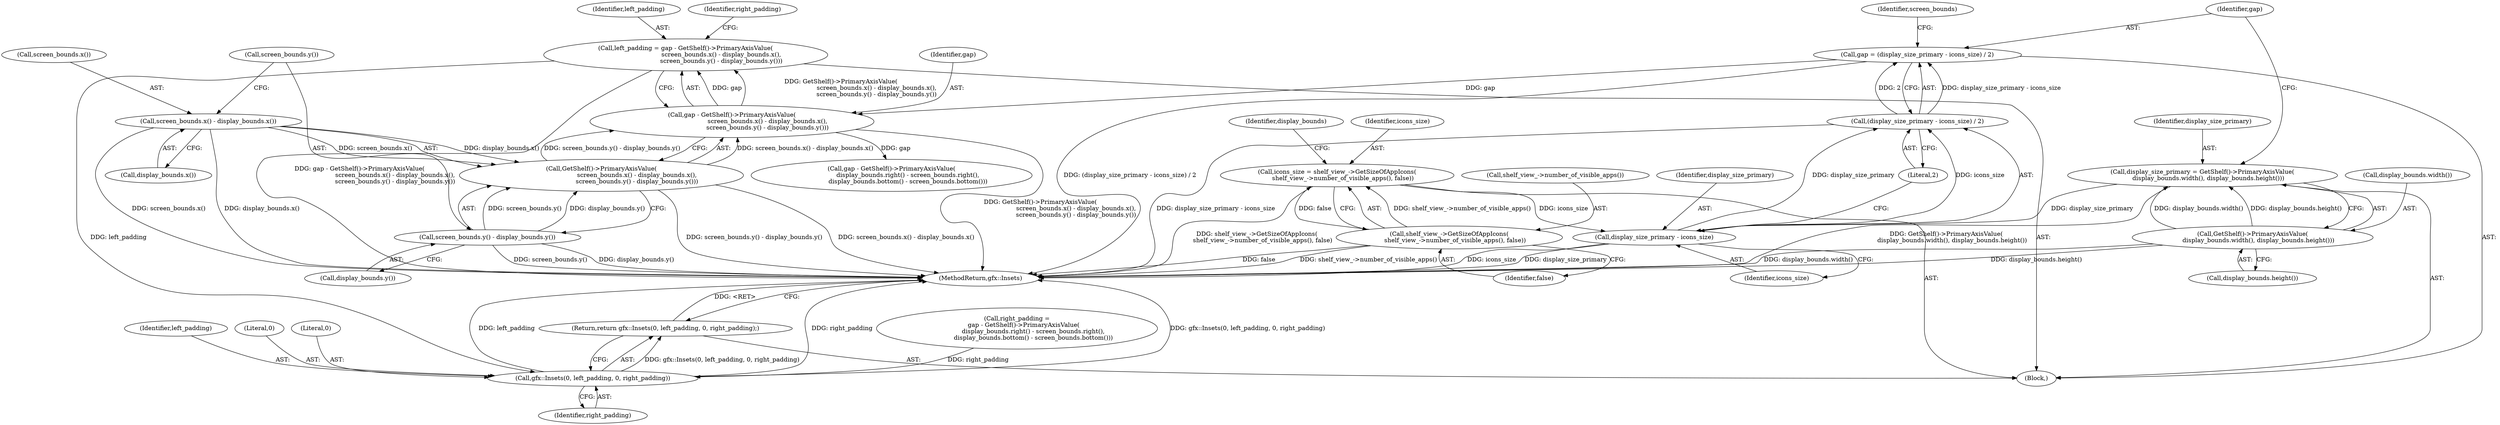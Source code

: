 digraph "1_Chrome_dfd28b1909358445e838fb0fdf3995c77a420aa8_0@integer" {
"1000132" [label="(Call,left_padding = gap - GetShelf()->PrimaryAxisValue(\n                                     screen_bounds.x() - display_bounds.x(),\n                                     screen_bounds.y() - display_bounds.y()))"];
"1000134" [label="(Call,gap - GetShelf()->PrimaryAxisValue(\n                                     screen_bounds.x() - display_bounds.x(),\n                                     screen_bounds.y() - display_bounds.y()))"];
"1000120" [label="(Call,gap = (display_size_primary - icons_size) / 2)"];
"1000122" [label="(Call,(display_size_primary - icons_size) / 2)"];
"1000123" [label="(Call,display_size_primary - icons_size)"];
"1000114" [label="(Call,display_size_primary = GetShelf()->PrimaryAxisValue(\n      display_bounds.width(), display_bounds.height()))"];
"1000116" [label="(Call,GetShelf()->PrimaryAxisValue(\n      display_bounds.width(), display_bounds.height()))"];
"1000103" [label="(Call,icons_size = shelf_view_->GetSizeOfAppIcons(\n      shelf_view_->number_of_visible_apps(), false))"];
"1000105" [label="(Call,shelf_view_->GetSizeOfAppIcons(\n      shelf_view_->number_of_visible_apps(), false))"];
"1000136" [label="(Call,GetShelf()->PrimaryAxisValue(\n                                     screen_bounds.x() - display_bounds.x(),\n                                     screen_bounds.y() - display_bounds.y()))"];
"1000137" [label="(Call,screen_bounds.x() - display_bounds.x())"];
"1000140" [label="(Call,screen_bounds.y() - display_bounds.y())"];
"1000156" [label="(Call,gfx::Insets(0, left_padding, 0, right_padding))"];
"1000155" [label="(Return,return gfx::Insets(0, left_padding, 0, right_padding);)"];
"1000157" [label="(Literal,0)"];
"1000101" [label="(Block,)"];
"1000141" [label="(Call,screen_bounds.y())"];
"1000117" [label="(Call,display_bounds.width())"];
"1000138" [label="(Call,screen_bounds.x())"];
"1000142" [label="(Call,display_bounds.y())"];
"1000105" [label="(Call,shelf_view_->GetSizeOfAppIcons(\n      shelf_view_->number_of_visible_apps(), false))"];
"1000140" [label="(Call,screen_bounds.y() - display_bounds.y())"];
"1000110" [label="(Identifier,display_bounds)"];
"1000156" [label="(Call,gfx::Insets(0, left_padding, 0, right_padding))"];
"1000103" [label="(Call,icons_size = shelf_view_->GetSizeOfAppIcons(\n      shelf_view_->number_of_visible_apps(), false))"];
"1000115" [label="(Identifier,display_size_primary)"];
"1000123" [label="(Call,display_size_primary - icons_size)"];
"1000118" [label="(Call,display_bounds.height())"];
"1000155" [label="(Return,return gfx::Insets(0, left_padding, 0, right_padding);)"];
"1000136" [label="(Call,GetShelf()->PrimaryAxisValue(\n                                     screen_bounds.x() - display_bounds.x(),\n                                     screen_bounds.y() - display_bounds.y()))"];
"1000161" [label="(MethodReturn,gfx::Insets)"];
"1000135" [label="(Identifier,gap)"];
"1000129" [label="(Identifier,screen_bounds)"];
"1000160" [label="(Identifier,right_padding)"];
"1000106" [label="(Call,shelf_view_->number_of_visible_apps())"];
"1000133" [label="(Identifier,left_padding)"];
"1000107" [label="(Identifier,false)"];
"1000134" [label="(Call,gap - GetShelf()->PrimaryAxisValue(\n                                     screen_bounds.x() - display_bounds.x(),\n                                     screen_bounds.y() - display_bounds.y()))"];
"1000145" [label="(Identifier,right_padding)"];
"1000122" [label="(Call,(display_size_primary - icons_size) / 2)"];
"1000104" [label="(Identifier,icons_size)"];
"1000126" [label="(Literal,2)"];
"1000125" [label="(Identifier,icons_size)"];
"1000132" [label="(Call,left_padding = gap - GetShelf()->PrimaryAxisValue(\n                                     screen_bounds.x() - display_bounds.x(),\n                                     screen_bounds.y() - display_bounds.y()))"];
"1000116" [label="(Call,GetShelf()->PrimaryAxisValue(\n      display_bounds.width(), display_bounds.height()))"];
"1000139" [label="(Call,display_bounds.x())"];
"1000158" [label="(Identifier,left_padding)"];
"1000120" [label="(Call,gap = (display_size_primary - icons_size) / 2)"];
"1000137" [label="(Call,screen_bounds.x() - display_bounds.x())"];
"1000114" [label="(Call,display_size_primary = GetShelf()->PrimaryAxisValue(\n      display_bounds.width(), display_bounds.height()))"];
"1000146" [label="(Call,gap - GetShelf()->PrimaryAxisValue(\n                 display_bounds.right() - screen_bounds.right(),\n                 display_bounds.bottom() - screen_bounds.bottom()))"];
"1000159" [label="(Literal,0)"];
"1000121" [label="(Identifier,gap)"];
"1000124" [label="(Identifier,display_size_primary)"];
"1000144" [label="(Call,right_padding =\n       gap - GetShelf()->PrimaryAxisValue(\n                 display_bounds.right() - screen_bounds.right(),\n                 display_bounds.bottom() - screen_bounds.bottom()))"];
"1000132" -> "1000101"  [label="AST: "];
"1000132" -> "1000134"  [label="CFG: "];
"1000133" -> "1000132"  [label="AST: "];
"1000134" -> "1000132"  [label="AST: "];
"1000145" -> "1000132"  [label="CFG: "];
"1000132" -> "1000161"  [label="DDG: gap - GetShelf()->PrimaryAxisValue(\n                                     screen_bounds.x() - display_bounds.x(),\n                                     screen_bounds.y() - display_bounds.y())"];
"1000134" -> "1000132"  [label="DDG: gap"];
"1000134" -> "1000132"  [label="DDG: GetShelf()->PrimaryAxisValue(\n                                     screen_bounds.x() - display_bounds.x(),\n                                     screen_bounds.y() - display_bounds.y())"];
"1000132" -> "1000156"  [label="DDG: left_padding"];
"1000134" -> "1000136"  [label="CFG: "];
"1000135" -> "1000134"  [label="AST: "];
"1000136" -> "1000134"  [label="AST: "];
"1000134" -> "1000161"  [label="DDG: GetShelf()->PrimaryAxisValue(\n                                     screen_bounds.x() - display_bounds.x(),\n                                     screen_bounds.y() - display_bounds.y())"];
"1000120" -> "1000134"  [label="DDG: gap"];
"1000136" -> "1000134"  [label="DDG: screen_bounds.x() - display_bounds.x()"];
"1000136" -> "1000134"  [label="DDG: screen_bounds.y() - display_bounds.y()"];
"1000134" -> "1000146"  [label="DDG: gap"];
"1000120" -> "1000101"  [label="AST: "];
"1000120" -> "1000122"  [label="CFG: "];
"1000121" -> "1000120"  [label="AST: "];
"1000122" -> "1000120"  [label="AST: "];
"1000129" -> "1000120"  [label="CFG: "];
"1000120" -> "1000161"  [label="DDG: (display_size_primary - icons_size) / 2"];
"1000122" -> "1000120"  [label="DDG: display_size_primary - icons_size"];
"1000122" -> "1000120"  [label="DDG: 2"];
"1000122" -> "1000126"  [label="CFG: "];
"1000123" -> "1000122"  [label="AST: "];
"1000126" -> "1000122"  [label="AST: "];
"1000122" -> "1000161"  [label="DDG: display_size_primary - icons_size"];
"1000123" -> "1000122"  [label="DDG: display_size_primary"];
"1000123" -> "1000122"  [label="DDG: icons_size"];
"1000123" -> "1000125"  [label="CFG: "];
"1000124" -> "1000123"  [label="AST: "];
"1000125" -> "1000123"  [label="AST: "];
"1000126" -> "1000123"  [label="CFG: "];
"1000123" -> "1000161"  [label="DDG: icons_size"];
"1000123" -> "1000161"  [label="DDG: display_size_primary"];
"1000114" -> "1000123"  [label="DDG: display_size_primary"];
"1000103" -> "1000123"  [label="DDG: icons_size"];
"1000114" -> "1000101"  [label="AST: "];
"1000114" -> "1000116"  [label="CFG: "];
"1000115" -> "1000114"  [label="AST: "];
"1000116" -> "1000114"  [label="AST: "];
"1000121" -> "1000114"  [label="CFG: "];
"1000114" -> "1000161"  [label="DDG: GetShelf()->PrimaryAxisValue(\n      display_bounds.width(), display_bounds.height())"];
"1000116" -> "1000114"  [label="DDG: display_bounds.width()"];
"1000116" -> "1000114"  [label="DDG: display_bounds.height()"];
"1000116" -> "1000118"  [label="CFG: "];
"1000117" -> "1000116"  [label="AST: "];
"1000118" -> "1000116"  [label="AST: "];
"1000116" -> "1000161"  [label="DDG: display_bounds.width()"];
"1000116" -> "1000161"  [label="DDG: display_bounds.height()"];
"1000103" -> "1000101"  [label="AST: "];
"1000103" -> "1000105"  [label="CFG: "];
"1000104" -> "1000103"  [label="AST: "];
"1000105" -> "1000103"  [label="AST: "];
"1000110" -> "1000103"  [label="CFG: "];
"1000103" -> "1000161"  [label="DDG: shelf_view_->GetSizeOfAppIcons(\n      shelf_view_->number_of_visible_apps(), false)"];
"1000105" -> "1000103"  [label="DDG: shelf_view_->number_of_visible_apps()"];
"1000105" -> "1000103"  [label="DDG: false"];
"1000105" -> "1000107"  [label="CFG: "];
"1000106" -> "1000105"  [label="AST: "];
"1000107" -> "1000105"  [label="AST: "];
"1000105" -> "1000161"  [label="DDG: false"];
"1000105" -> "1000161"  [label="DDG: shelf_view_->number_of_visible_apps()"];
"1000136" -> "1000140"  [label="CFG: "];
"1000137" -> "1000136"  [label="AST: "];
"1000140" -> "1000136"  [label="AST: "];
"1000136" -> "1000161"  [label="DDG: screen_bounds.y() - display_bounds.y()"];
"1000136" -> "1000161"  [label="DDG: screen_bounds.x() - display_bounds.x()"];
"1000137" -> "1000136"  [label="DDG: screen_bounds.x()"];
"1000137" -> "1000136"  [label="DDG: display_bounds.x()"];
"1000140" -> "1000136"  [label="DDG: screen_bounds.y()"];
"1000140" -> "1000136"  [label="DDG: display_bounds.y()"];
"1000137" -> "1000139"  [label="CFG: "];
"1000138" -> "1000137"  [label="AST: "];
"1000139" -> "1000137"  [label="AST: "];
"1000141" -> "1000137"  [label="CFG: "];
"1000137" -> "1000161"  [label="DDG: display_bounds.x()"];
"1000137" -> "1000161"  [label="DDG: screen_bounds.x()"];
"1000140" -> "1000142"  [label="CFG: "];
"1000141" -> "1000140"  [label="AST: "];
"1000142" -> "1000140"  [label="AST: "];
"1000140" -> "1000161"  [label="DDG: display_bounds.y()"];
"1000140" -> "1000161"  [label="DDG: screen_bounds.y()"];
"1000156" -> "1000155"  [label="AST: "];
"1000156" -> "1000160"  [label="CFG: "];
"1000157" -> "1000156"  [label="AST: "];
"1000158" -> "1000156"  [label="AST: "];
"1000159" -> "1000156"  [label="AST: "];
"1000160" -> "1000156"  [label="AST: "];
"1000155" -> "1000156"  [label="CFG: "];
"1000156" -> "1000161"  [label="DDG: right_padding"];
"1000156" -> "1000161"  [label="DDG: left_padding"];
"1000156" -> "1000161"  [label="DDG: gfx::Insets(0, left_padding, 0, right_padding)"];
"1000156" -> "1000155"  [label="DDG: gfx::Insets(0, left_padding, 0, right_padding)"];
"1000144" -> "1000156"  [label="DDG: right_padding"];
"1000155" -> "1000101"  [label="AST: "];
"1000161" -> "1000155"  [label="CFG: "];
"1000155" -> "1000161"  [label="DDG: <RET>"];
}
